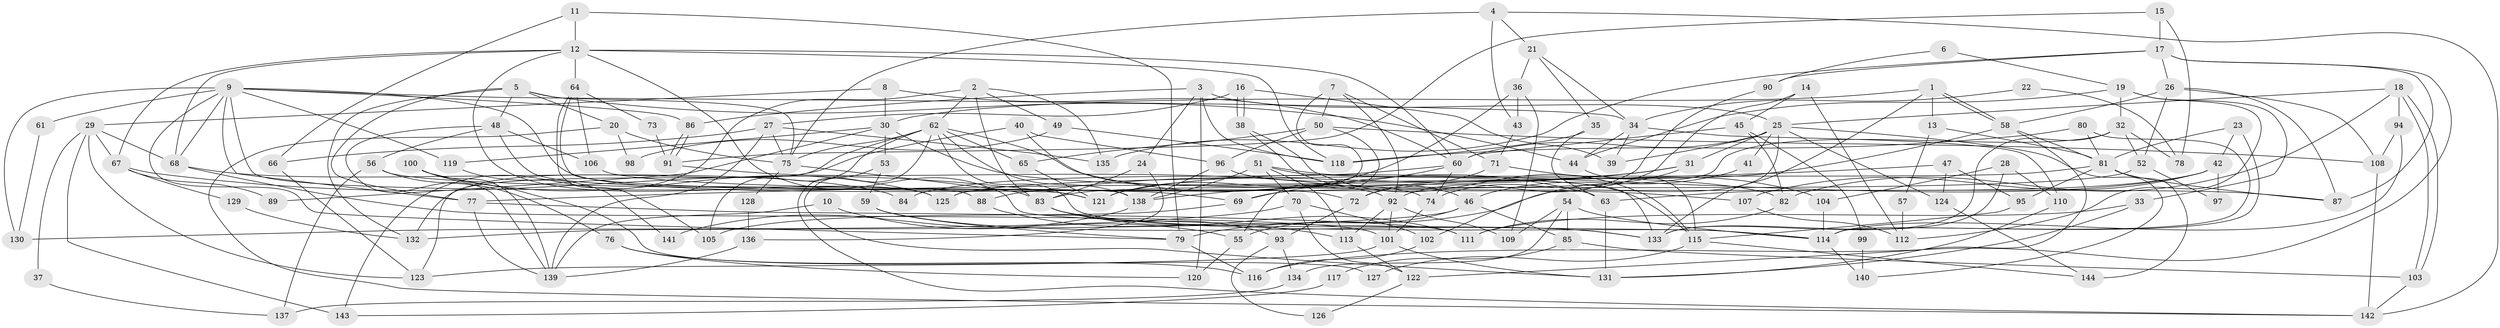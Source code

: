 // coarse degree distribution, {8: 0.0297029702970297, 10: 0.0297029702970297, 12: 0.009900990099009901, 4: 0.15841584158415842, 3: 0.33663366336633666, 13: 0.019801980198019802, 6: 0.0891089108910891, 5: 0.1485148514851485, 9: 0.0297029702970297, 16: 0.009900990099009901, 2: 0.1188118811881188, 7: 0.019801980198019802}
// Generated by graph-tools (version 1.1) at 2025/51/03/04/25 22:51:07]
// undirected, 144 vertices, 288 edges
graph export_dot {
  node [color=gray90,style=filled];
  1;
  2;
  3;
  4;
  5;
  6;
  7;
  8;
  9;
  10;
  11;
  12;
  13;
  14;
  15;
  16;
  17;
  18;
  19;
  20;
  21;
  22;
  23;
  24;
  25;
  26;
  27;
  28;
  29;
  30;
  31;
  32;
  33;
  34;
  35;
  36;
  37;
  38;
  39;
  40;
  41;
  42;
  43;
  44;
  45;
  46;
  47;
  48;
  49;
  50;
  51;
  52;
  53;
  54;
  55;
  56;
  57;
  58;
  59;
  60;
  61;
  62;
  63;
  64;
  65;
  66;
  67;
  68;
  69;
  70;
  71;
  72;
  73;
  74;
  75;
  76;
  77;
  78;
  79;
  80;
  81;
  82;
  83;
  84;
  85;
  86;
  87;
  88;
  89;
  90;
  91;
  92;
  93;
  94;
  95;
  96;
  97;
  98;
  99;
  100;
  101;
  102;
  103;
  104;
  105;
  106;
  107;
  108;
  109;
  110;
  111;
  112;
  113;
  114;
  115;
  116;
  117;
  118;
  119;
  120;
  121;
  122;
  123;
  124;
  125;
  126;
  127;
  128;
  129;
  130;
  131;
  132;
  133;
  134;
  135;
  136;
  137;
  138;
  139;
  140;
  141;
  142;
  143;
  144;
  1 -- 133;
  1 -- 58;
  1 -- 58;
  1 -- 13;
  1 -- 30;
  2 -- 135;
  2 -- 62;
  2 -- 49;
  2 -- 83;
  2 -- 143;
  3 -- 25;
  3 -- 86;
  3 -- 24;
  3 -- 118;
  3 -- 120;
  4 -- 21;
  4 -- 75;
  4 -- 43;
  4 -- 142;
  5 -- 75;
  5 -- 77;
  5 -- 20;
  5 -- 44;
  5 -- 48;
  5 -- 132;
  6 -- 19;
  6 -- 90;
  7 -- 92;
  7 -- 50;
  7 -- 71;
  7 -- 125;
  8 -- 29;
  8 -- 60;
  8 -- 30;
  9 -- 68;
  9 -- 77;
  9 -- 34;
  9 -- 61;
  9 -- 72;
  9 -- 79;
  9 -- 86;
  9 -- 119;
  9 -- 130;
  9 -- 138;
  10 -- 139;
  10 -- 55;
  11 -- 79;
  11 -- 12;
  11 -- 66;
  12 -- 114;
  12 -- 67;
  12 -- 60;
  12 -- 64;
  12 -- 68;
  12 -- 118;
  12 -- 125;
  13 -- 81;
  13 -- 57;
  14 -- 45;
  14 -- 112;
  14 -- 74;
  15 -- 17;
  15 -- 91;
  15 -- 78;
  16 -- 38;
  16 -- 38;
  16 -- 27;
  16 -- 39;
  17 -- 87;
  17 -- 26;
  17 -- 90;
  17 -- 116;
  17 -- 135;
  18 -- 94;
  18 -- 103;
  18 -- 103;
  18 -- 25;
  18 -- 82;
  19 -- 44;
  19 -- 32;
  19 -- 33;
  19 -- 112;
  20 -- 142;
  20 -- 75;
  20 -- 98;
  21 -- 34;
  21 -- 35;
  21 -- 36;
  22 -- 34;
  22 -- 78;
  23 -- 114;
  23 -- 81;
  23 -- 42;
  24 -- 83;
  24 -- 136;
  25 -- 39;
  25 -- 31;
  25 -- 41;
  25 -- 60;
  25 -- 79;
  25 -- 124;
  25 -- 140;
  26 -- 87;
  26 -- 58;
  26 -- 52;
  26 -- 108;
  27 -- 66;
  27 -- 75;
  27 -- 135;
  27 -- 139;
  28 -- 104;
  28 -- 133;
  28 -- 110;
  29 -- 123;
  29 -- 68;
  29 -- 37;
  29 -- 67;
  29 -- 143;
  30 -- 53;
  30 -- 87;
  30 -- 89;
  30 -- 119;
  31 -- 138;
  31 -- 88;
  31 -- 102;
  32 -- 52;
  32 -- 133;
  32 -- 69;
  32 -- 78;
  33 -- 111;
  33 -- 131;
  34 -- 110;
  34 -- 39;
  34 -- 44;
  35 -- 118;
  35 -- 63;
  36 -- 121;
  36 -- 43;
  36 -- 109;
  37 -- 137;
  38 -- 115;
  38 -- 46;
  40 -- 96;
  40 -- 74;
  40 -- 132;
  41 -- 46;
  42 -- 63;
  42 -- 97;
  42 -- 107;
  42 -- 121;
  43 -- 71;
  44 -- 115;
  45 -- 60;
  45 -- 82;
  45 -- 99;
  46 -- 132;
  46 -- 55;
  46 -- 85;
  47 -- 95;
  47 -- 77;
  47 -- 124;
  48 -- 88;
  48 -- 56;
  48 -- 106;
  48 -- 139;
  49 -- 118;
  49 -- 98;
  50 -- 65;
  50 -- 55;
  50 -- 96;
  50 -- 108;
  51 -- 138;
  51 -- 133;
  51 -- 70;
  51 -- 82;
  51 -- 113;
  52 -- 83;
  52 -- 97;
  53 -- 142;
  53 -- 59;
  54 -- 85;
  54 -- 114;
  54 -- 109;
  54 -- 134;
  55 -- 120;
  56 -- 69;
  56 -- 76;
  56 -- 137;
  57 -- 112;
  58 -- 72;
  58 -- 81;
  58 -- 122;
  59 -- 79;
  59 -- 133;
  60 -- 69;
  60 -- 74;
  60 -- 84;
  61 -- 130;
  62 -- 131;
  62 -- 138;
  62 -- 63;
  62 -- 65;
  62 -- 75;
  62 -- 105;
  62 -- 114;
  62 -- 123;
  63 -- 131;
  64 -- 105;
  64 -- 73;
  64 -- 106;
  64 -- 121;
  65 -- 121;
  66 -- 123;
  67 -- 121;
  67 -- 89;
  67 -- 129;
  68 -- 101;
  68 -- 84;
  69 -- 105;
  70 -- 102;
  70 -- 122;
  70 -- 130;
  71 -- 72;
  71 -- 104;
  72 -- 93;
  73 -- 91;
  74 -- 101;
  75 -- 83;
  75 -- 128;
  76 -- 116;
  76 -- 120;
  77 -- 111;
  77 -- 139;
  79 -- 116;
  80 -- 118;
  80 -- 81;
  80 -- 114;
  81 -- 125;
  81 -- 87;
  81 -- 95;
  81 -- 144;
  82 -- 111;
  83 -- 93;
  83 -- 111;
  83 -- 133;
  85 -- 103;
  85 -- 117;
  86 -- 91;
  86 -- 91;
  88 -- 113;
  90 -- 92;
  91 -- 92;
  92 -- 109;
  92 -- 113;
  92 -- 101;
  93 -- 126;
  93 -- 134;
  94 -- 108;
  94 -- 114;
  95 -- 115;
  96 -- 115;
  96 -- 138;
  99 -- 140;
  100 -- 139;
  100 -- 125;
  100 -- 127;
  101 -- 123;
  101 -- 131;
  102 -- 116;
  103 -- 142;
  104 -- 114;
  106 -- 107;
  107 -- 112;
  108 -- 142;
  110 -- 131;
  113 -- 122;
  114 -- 140;
  115 -- 144;
  115 -- 127;
  117 -- 143;
  119 -- 141;
  122 -- 126;
  124 -- 144;
  128 -- 136;
  129 -- 132;
  134 -- 137;
  136 -- 139;
  138 -- 141;
}
